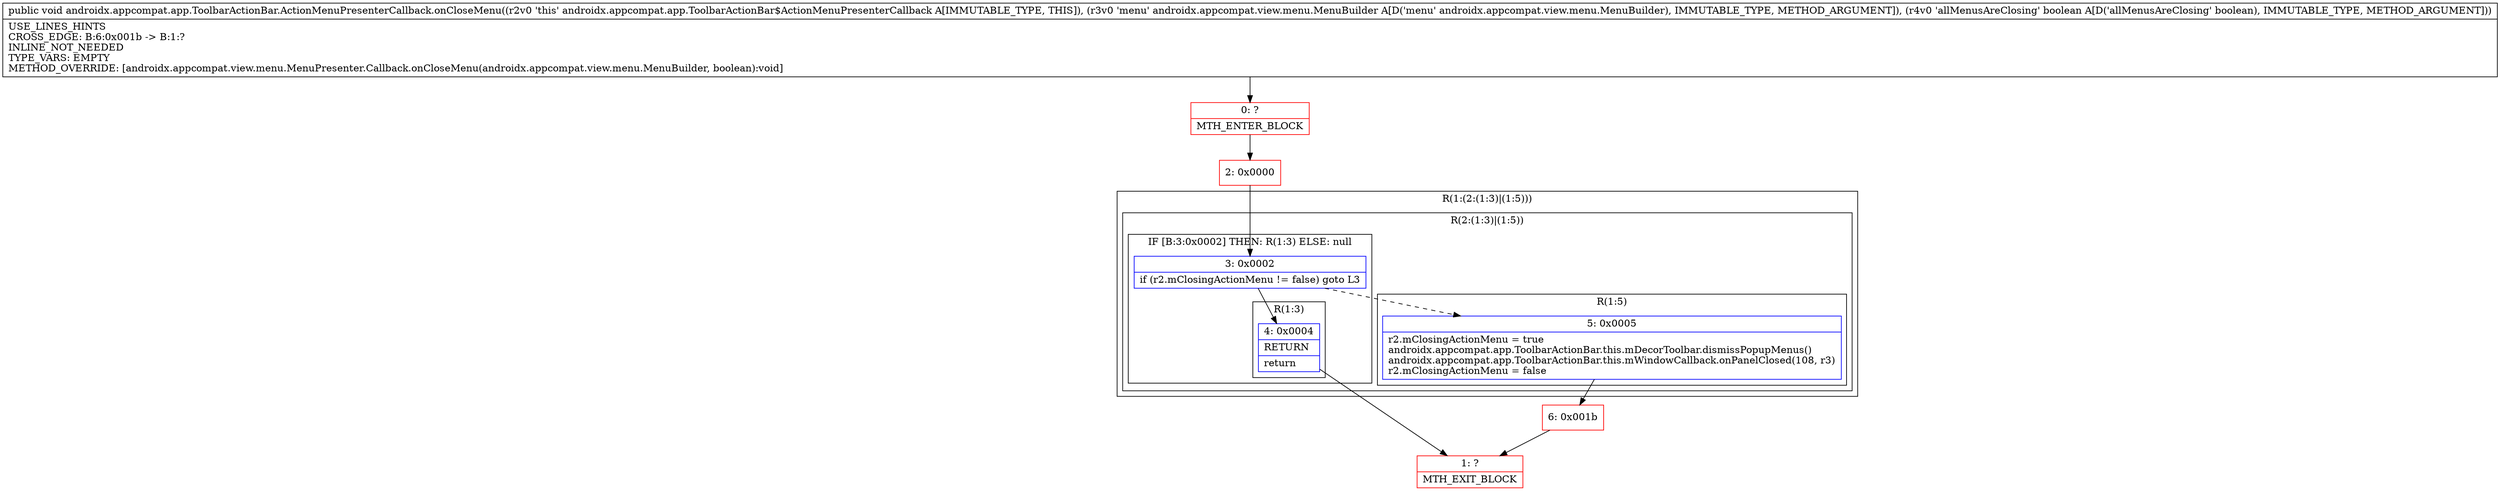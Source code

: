 digraph "CFG forandroidx.appcompat.app.ToolbarActionBar.ActionMenuPresenterCallback.onCloseMenu(Landroidx\/appcompat\/view\/menu\/MenuBuilder;Z)V" {
subgraph cluster_Region_835897297 {
label = "R(1:(2:(1:3)|(1:5)))";
node [shape=record,color=blue];
subgraph cluster_Region_58580329 {
label = "R(2:(1:3)|(1:5))";
node [shape=record,color=blue];
subgraph cluster_IfRegion_1940693146 {
label = "IF [B:3:0x0002] THEN: R(1:3) ELSE: null";
node [shape=record,color=blue];
Node_3 [shape=record,label="{3\:\ 0x0002|if (r2.mClosingActionMenu != false) goto L3\l}"];
subgraph cluster_Region_1995941972 {
label = "R(1:3)";
node [shape=record,color=blue];
Node_4 [shape=record,label="{4\:\ 0x0004|RETURN\l|return\l}"];
}
}
subgraph cluster_Region_1362892052 {
label = "R(1:5)";
node [shape=record,color=blue];
Node_5 [shape=record,label="{5\:\ 0x0005|r2.mClosingActionMenu = true\landroidx.appcompat.app.ToolbarActionBar.this.mDecorToolbar.dismissPopupMenus()\landroidx.appcompat.app.ToolbarActionBar.this.mWindowCallback.onPanelClosed(108, r3)\lr2.mClosingActionMenu = false\l}"];
}
}
}
Node_0 [shape=record,color=red,label="{0\:\ ?|MTH_ENTER_BLOCK\l}"];
Node_2 [shape=record,color=red,label="{2\:\ 0x0000}"];
Node_1 [shape=record,color=red,label="{1\:\ ?|MTH_EXIT_BLOCK\l}"];
Node_6 [shape=record,color=red,label="{6\:\ 0x001b}"];
MethodNode[shape=record,label="{public void androidx.appcompat.app.ToolbarActionBar.ActionMenuPresenterCallback.onCloseMenu((r2v0 'this' androidx.appcompat.app.ToolbarActionBar$ActionMenuPresenterCallback A[IMMUTABLE_TYPE, THIS]), (r3v0 'menu' androidx.appcompat.view.menu.MenuBuilder A[D('menu' androidx.appcompat.view.menu.MenuBuilder), IMMUTABLE_TYPE, METHOD_ARGUMENT]), (r4v0 'allMenusAreClosing' boolean A[D('allMenusAreClosing' boolean), IMMUTABLE_TYPE, METHOD_ARGUMENT]))  | USE_LINES_HINTS\lCROSS_EDGE: B:6:0x001b \-\> B:1:?\lINLINE_NOT_NEEDED\lTYPE_VARS: EMPTY\lMETHOD_OVERRIDE: [androidx.appcompat.view.menu.MenuPresenter.Callback.onCloseMenu(androidx.appcompat.view.menu.MenuBuilder, boolean):void]\l}"];
MethodNode -> Node_0;Node_3 -> Node_4;
Node_3 -> Node_5[style=dashed];
Node_4 -> Node_1;
Node_5 -> Node_6;
Node_0 -> Node_2;
Node_2 -> Node_3;
Node_6 -> Node_1;
}

